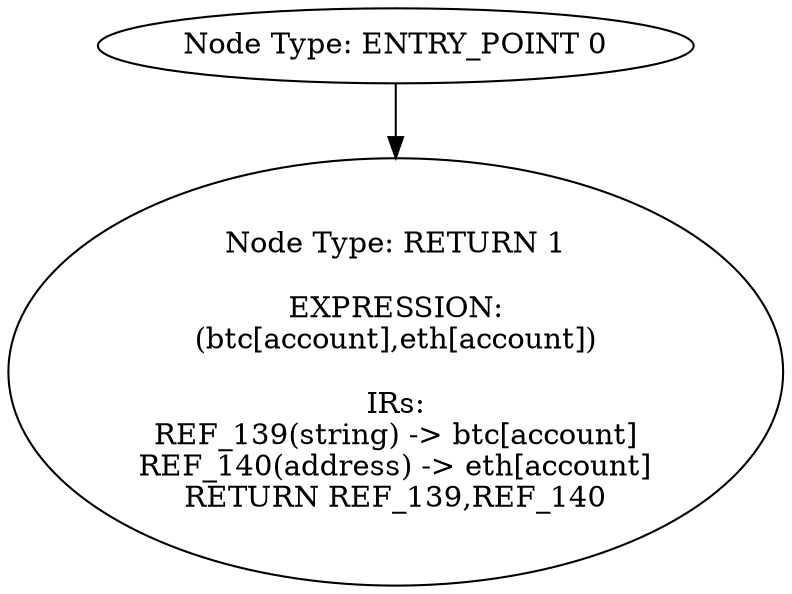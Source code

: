 digraph{
0[label="Node Type: ENTRY_POINT 0
"];
0->1;
1[label="Node Type: RETURN 1

EXPRESSION:
(btc[account],eth[account])

IRs:
REF_139(string) -> btc[account]
REF_140(address) -> eth[account]
RETURN REF_139,REF_140"];
}
